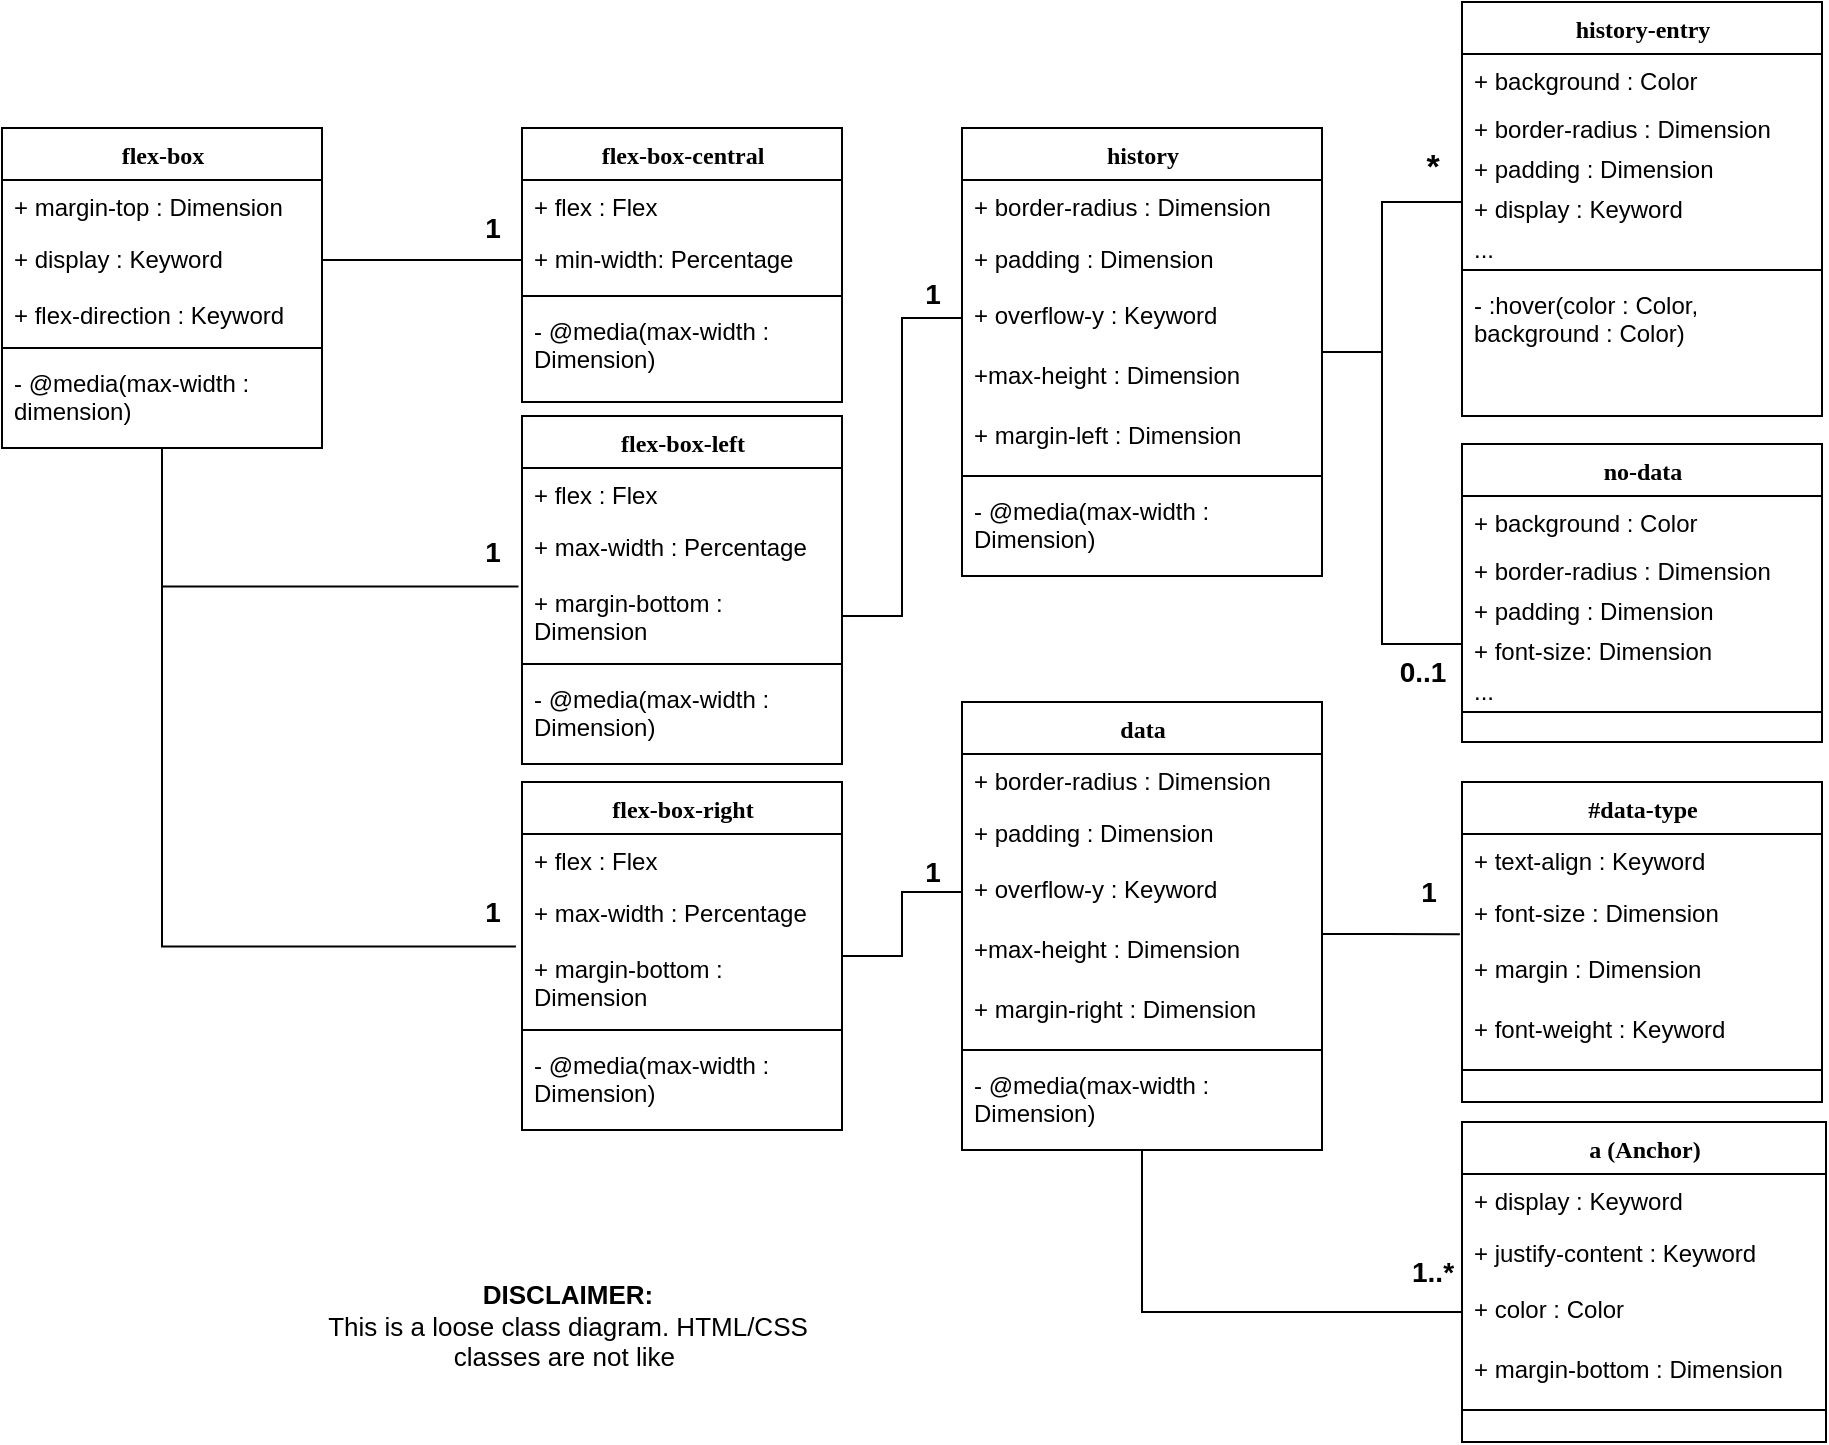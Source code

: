 <mxfile version="24.2.1" type="github">
  <diagram name="Page-1" id="9f46799a-70d6-7492-0946-bef42562c5a5">
    <mxGraphModel dx="1434" dy="820" grid="0" gridSize="10" guides="1" tooltips="1" connect="1" arrows="1" fold="1" page="1" pageScale="1" pageWidth="1100" pageHeight="850" background="none" math="0" shadow="0">
      <root>
        <mxCell id="0" />
        <mxCell id="1" parent="0" />
        <mxCell id="78961159f06e98e8-17" value="flex-box" style="swimlane;html=1;fontStyle=1;align=center;verticalAlign=top;childLayout=stackLayout;horizontal=1;startSize=26;horizontalStack=0;resizeParent=1;resizeLast=0;collapsible=1;marginBottom=0;swimlaneFillColor=#ffffff;rounded=0;shadow=0;comic=0;labelBackgroundColor=none;strokeWidth=1;fillColor=none;fontFamily=Verdana;fontSize=12" parent="1" vertex="1">
          <mxGeometry x="90" y="83" width="160" height="160" as="geometry">
            <mxRectangle x="90" y="83" width="160" height="30" as="alternateBounds" />
          </mxGeometry>
        </mxCell>
        <mxCell id="78961159f06e98e8-21" value="+ margin-top : Dimension" style="text;html=1;strokeColor=none;fillColor=none;align=left;verticalAlign=top;spacingLeft=4;spacingRight=4;whiteSpace=wrap;overflow=hidden;rotatable=0;points=[[0,0.5],[1,0.5]];portConstraint=eastwest;" parent="78961159f06e98e8-17" vertex="1">
          <mxGeometry y="26" width="160" height="26" as="geometry" />
        </mxCell>
        <mxCell id="78961159f06e98e8-23" value="+ display : Keyword" style="text;html=1;strokeColor=none;fillColor=none;align=left;verticalAlign=top;spacingLeft=4;spacingRight=4;whiteSpace=wrap;overflow=hidden;rotatable=0;points=[[0,0.5],[1,0.5]];portConstraint=eastwest;" parent="78961159f06e98e8-17" vertex="1">
          <mxGeometry y="52" width="160" height="28" as="geometry" />
        </mxCell>
        <mxCell id="78961159f06e98e8-25" value="+ flex-direction : Keyword" style="text;html=1;strokeColor=none;fillColor=none;align=left;verticalAlign=top;spacingLeft=4;spacingRight=4;whiteSpace=wrap;overflow=hidden;rotatable=0;points=[[0,0.5],[1,0.5]];portConstraint=eastwest;" parent="78961159f06e98e8-17" vertex="1">
          <mxGeometry y="80" width="160" height="26" as="geometry" />
        </mxCell>
        <mxCell id="78961159f06e98e8-19" value="" style="line;html=1;strokeWidth=1;fillColor=none;align=left;verticalAlign=middle;spacingTop=-1;spacingLeft=3;spacingRight=3;rotatable=0;labelPosition=right;points=[];portConstraint=eastwest;" parent="78961159f06e98e8-17" vertex="1">
          <mxGeometry y="106" width="160" height="8" as="geometry" />
        </mxCell>
        <mxCell id="78961159f06e98e8-27" value="- @media(max-width : dimension)" style="text;html=1;strokeColor=none;fillColor=none;align=left;verticalAlign=top;spacingLeft=4;spacingRight=4;whiteSpace=wrap;overflow=hidden;rotatable=0;points=[[0,0.5],[1,0.5]];portConstraint=eastwest;" parent="78961159f06e98e8-17" vertex="1">
          <mxGeometry y="114" width="160" height="46" as="geometry" />
        </mxCell>
        <mxCell id="VXxcSdtV-oXkEHzaBl_M-11" value="flex-box-central" style="swimlane;html=1;fontStyle=1;align=center;verticalAlign=top;childLayout=stackLayout;horizontal=1;startSize=26;horizontalStack=0;resizeParent=1;resizeLast=0;collapsible=1;marginBottom=0;swimlaneFillColor=#ffffff;rounded=0;shadow=0;comic=0;labelBackgroundColor=none;strokeWidth=1;fillColor=none;fontFamily=Verdana;fontSize=12" vertex="1" parent="1">
          <mxGeometry x="350" y="83" width="160" height="137" as="geometry">
            <mxRectangle x="90" y="83" width="160" height="30" as="alternateBounds" />
          </mxGeometry>
        </mxCell>
        <mxCell id="VXxcSdtV-oXkEHzaBl_M-12" value="+ flex : Flex" style="text;html=1;strokeColor=none;fillColor=none;align=left;verticalAlign=top;spacingLeft=4;spacingRight=4;whiteSpace=wrap;overflow=hidden;rotatable=0;points=[[0,0.5],[1,0.5]];portConstraint=eastwest;" vertex="1" parent="VXxcSdtV-oXkEHzaBl_M-11">
          <mxGeometry y="26" width="160" height="26" as="geometry" />
        </mxCell>
        <mxCell id="VXxcSdtV-oXkEHzaBl_M-14" value="+ min-width: Percentage" style="text;html=1;strokeColor=none;fillColor=none;align=left;verticalAlign=top;spacingLeft=4;spacingRight=4;whiteSpace=wrap;overflow=hidden;rotatable=0;points=[[0,0.5],[1,0.5]];portConstraint=eastwest;" vertex="1" parent="VXxcSdtV-oXkEHzaBl_M-11">
          <mxGeometry y="52" width="160" height="28" as="geometry" />
        </mxCell>
        <mxCell id="VXxcSdtV-oXkEHzaBl_M-16" value="" style="line;html=1;strokeWidth=1;fillColor=none;align=left;verticalAlign=middle;spacingTop=-1;spacingLeft=3;spacingRight=3;rotatable=0;labelPosition=right;points=[];portConstraint=eastwest;" vertex="1" parent="VXxcSdtV-oXkEHzaBl_M-11">
          <mxGeometry y="80" width="160" height="8" as="geometry" />
        </mxCell>
        <mxCell id="VXxcSdtV-oXkEHzaBl_M-17" value="- @media(max-width : Dimension)" style="text;html=1;strokeColor=none;fillColor=none;align=left;verticalAlign=top;spacingLeft=4;spacingRight=4;whiteSpace=wrap;overflow=hidden;rotatable=0;points=[[0,0.5],[1,0.5]];portConstraint=eastwest;" vertex="1" parent="VXxcSdtV-oXkEHzaBl_M-11">
          <mxGeometry y="88" width="160" height="46" as="geometry" />
        </mxCell>
        <mxCell id="VXxcSdtV-oXkEHzaBl_M-3" style="edgeStyle=orthogonalEdgeStyle;rounded=0;orthogonalLoop=1;jettySize=auto;html=1;strokeColor=default;align=center;verticalAlign=middle;fontFamily=Helvetica;fontSize=11;fontColor=default;labelBackgroundColor=default;endArrow=none;endFill=0;entryX=0;entryY=0.5;entryDx=0;entryDy=0;" edge="1" parent="1" source="78961159f06e98e8-23" target="VXxcSdtV-oXkEHzaBl_M-14">
          <mxGeometry relative="1" as="geometry">
            <mxPoint x="350" y="149" as="targetPoint" />
          </mxGeometry>
        </mxCell>
        <mxCell id="VXxcSdtV-oXkEHzaBl_M-19" value="1" style="text;html=1;align=center;verticalAlign=middle;resizable=0;points=[];autosize=1;strokeColor=none;fillColor=none;fontFamily=Helvetica;fontSize=14;fontColor=default;labelBackgroundColor=default;fontStyle=1" vertex="1" parent="1">
          <mxGeometry x="320" y="118" width="30" height="30" as="geometry" />
        </mxCell>
        <mxCell id="VXxcSdtV-oXkEHzaBl_M-20" value="flex-box-left" style="swimlane;html=1;fontStyle=1;align=center;verticalAlign=top;childLayout=stackLayout;horizontal=1;startSize=26;horizontalStack=0;resizeParent=1;resizeLast=0;collapsible=1;marginBottom=0;swimlaneFillColor=#ffffff;rounded=0;shadow=0;comic=0;labelBackgroundColor=none;strokeWidth=1;fillColor=none;fontFamily=Verdana;fontSize=12" vertex="1" parent="1">
          <mxGeometry x="350" y="227" width="160" height="174" as="geometry">
            <mxRectangle x="90" y="83" width="160" height="30" as="alternateBounds" />
          </mxGeometry>
        </mxCell>
        <mxCell id="VXxcSdtV-oXkEHzaBl_M-21" value="+ flex : Flex" style="text;html=1;strokeColor=none;fillColor=none;align=left;verticalAlign=top;spacingLeft=4;spacingRight=4;whiteSpace=wrap;overflow=hidden;rotatable=0;points=[[0,0.5],[1,0.5]];portConstraint=eastwest;" vertex="1" parent="VXxcSdtV-oXkEHzaBl_M-20">
          <mxGeometry y="26" width="160" height="26" as="geometry" />
        </mxCell>
        <mxCell id="VXxcSdtV-oXkEHzaBl_M-23" value="+ max-width : Percentage" style="text;html=1;strokeColor=none;fillColor=none;align=left;verticalAlign=top;spacingLeft=4;spacingRight=4;whiteSpace=wrap;overflow=hidden;rotatable=0;points=[[0,0.5],[1,0.5]];portConstraint=eastwest;" vertex="1" parent="VXxcSdtV-oXkEHzaBl_M-20">
          <mxGeometry y="52" width="160" height="28" as="geometry" />
        </mxCell>
        <mxCell id="VXxcSdtV-oXkEHzaBl_M-24" value="+ margin-bottom : Dimension" style="text;html=1;strokeColor=none;fillColor=none;align=left;verticalAlign=top;spacingLeft=4;spacingRight=4;whiteSpace=wrap;overflow=hidden;rotatable=0;points=[[0,0.5],[1,0.5]];portConstraint=eastwest;" vertex="1" parent="VXxcSdtV-oXkEHzaBl_M-20">
          <mxGeometry y="80" width="160" height="40" as="geometry" />
        </mxCell>
        <mxCell id="VXxcSdtV-oXkEHzaBl_M-25" value="" style="line;html=1;strokeWidth=1;fillColor=none;align=left;verticalAlign=middle;spacingTop=-1;spacingLeft=3;spacingRight=3;rotatable=0;labelPosition=right;points=[];portConstraint=eastwest;" vertex="1" parent="VXxcSdtV-oXkEHzaBl_M-20">
          <mxGeometry y="120" width="160" height="8" as="geometry" />
        </mxCell>
        <mxCell id="VXxcSdtV-oXkEHzaBl_M-26" value="- @media(max-width : Dimension)" style="text;html=1;strokeColor=none;fillColor=none;align=left;verticalAlign=top;spacingLeft=4;spacingRight=4;whiteSpace=wrap;overflow=hidden;rotatable=0;points=[[0,0.5],[1,0.5]];portConstraint=eastwest;" vertex="1" parent="VXxcSdtV-oXkEHzaBl_M-20">
          <mxGeometry y="128" width="160" height="46" as="geometry" />
        </mxCell>
        <mxCell id="VXxcSdtV-oXkEHzaBl_M-59" style="edgeStyle=orthogonalEdgeStyle;rounded=0;orthogonalLoop=1;jettySize=auto;html=1;entryX=0;entryY=0.5;entryDx=0;entryDy=0;strokeColor=default;align=center;verticalAlign=middle;fontFamily=Helvetica;fontSize=11;fontColor=default;labelBackgroundColor=default;endArrow=none;endFill=0;" edge="1" parent="1" source="VXxcSdtV-oXkEHzaBl_M-34" target="VXxcSdtV-oXkEHzaBl_M-54">
          <mxGeometry relative="1" as="geometry" />
        </mxCell>
        <mxCell id="VXxcSdtV-oXkEHzaBl_M-34" value="flex-box-right" style="swimlane;html=1;fontStyle=1;align=center;verticalAlign=top;childLayout=stackLayout;horizontal=1;startSize=26;horizontalStack=0;resizeParent=1;resizeLast=0;collapsible=1;marginBottom=0;swimlaneFillColor=#ffffff;rounded=0;shadow=0;comic=0;labelBackgroundColor=none;strokeWidth=1;fillColor=none;fontFamily=Verdana;fontSize=12" vertex="1" parent="1">
          <mxGeometry x="350" y="410" width="160" height="174" as="geometry">
            <mxRectangle x="90" y="83" width="160" height="30" as="alternateBounds" />
          </mxGeometry>
        </mxCell>
        <mxCell id="VXxcSdtV-oXkEHzaBl_M-35" value="+ flex : Flex" style="text;html=1;strokeColor=none;fillColor=none;align=left;verticalAlign=top;spacingLeft=4;spacingRight=4;whiteSpace=wrap;overflow=hidden;rotatable=0;points=[[0,0.5],[1,0.5]];portConstraint=eastwest;" vertex="1" parent="VXxcSdtV-oXkEHzaBl_M-34">
          <mxGeometry y="26" width="160" height="26" as="geometry" />
        </mxCell>
        <mxCell id="VXxcSdtV-oXkEHzaBl_M-36" value="+ max-width : Percentage" style="text;html=1;strokeColor=none;fillColor=none;align=left;verticalAlign=top;spacingLeft=4;spacingRight=4;whiteSpace=wrap;overflow=hidden;rotatable=0;points=[[0,0.5],[1,0.5]];portConstraint=eastwest;" vertex="1" parent="VXxcSdtV-oXkEHzaBl_M-34">
          <mxGeometry y="52" width="160" height="28" as="geometry" />
        </mxCell>
        <mxCell id="VXxcSdtV-oXkEHzaBl_M-37" value="+ margin-bottom : Dimension" style="text;html=1;strokeColor=none;fillColor=none;align=left;verticalAlign=top;spacingLeft=4;spacingRight=4;whiteSpace=wrap;overflow=hidden;rotatable=0;points=[[0,0.5],[1,0.5]];portConstraint=eastwest;" vertex="1" parent="VXxcSdtV-oXkEHzaBl_M-34">
          <mxGeometry y="80" width="160" height="40" as="geometry" />
        </mxCell>
        <mxCell id="VXxcSdtV-oXkEHzaBl_M-38" value="" style="line;html=1;strokeWidth=1;fillColor=none;align=left;verticalAlign=middle;spacingTop=-1;spacingLeft=3;spacingRight=3;rotatable=0;labelPosition=right;points=[];portConstraint=eastwest;" vertex="1" parent="VXxcSdtV-oXkEHzaBl_M-34">
          <mxGeometry y="120" width="160" height="8" as="geometry" />
        </mxCell>
        <mxCell id="VXxcSdtV-oXkEHzaBl_M-39" value="- @media(max-width : Dimension)" style="text;html=1;strokeColor=none;fillColor=none;align=left;verticalAlign=top;spacingLeft=4;spacingRight=4;whiteSpace=wrap;overflow=hidden;rotatable=0;points=[[0,0.5],[1,0.5]];portConstraint=eastwest;" vertex="1" parent="VXxcSdtV-oXkEHzaBl_M-34">
          <mxGeometry y="128" width="160" height="46" as="geometry" />
        </mxCell>
        <mxCell id="VXxcSdtV-oXkEHzaBl_M-40" style="edgeStyle=orthogonalEdgeStyle;rounded=0;orthogonalLoop=1;jettySize=auto;html=1;entryX=-0.011;entryY=0.131;entryDx=0;entryDy=0;entryPerimeter=0;strokeColor=default;align=center;verticalAlign=middle;fontFamily=Helvetica;fontSize=11;fontColor=default;labelBackgroundColor=default;endArrow=none;endFill=0;" edge="1" parent="1" source="78961159f06e98e8-17" target="VXxcSdtV-oXkEHzaBl_M-24">
          <mxGeometry relative="1" as="geometry" />
        </mxCell>
        <mxCell id="VXxcSdtV-oXkEHzaBl_M-41" style="edgeStyle=orthogonalEdgeStyle;rounded=0;orthogonalLoop=1;jettySize=auto;html=1;entryX=-0.019;entryY=0.056;entryDx=0;entryDy=0;entryPerimeter=0;strokeColor=default;align=center;verticalAlign=middle;fontFamily=Helvetica;fontSize=11;fontColor=default;labelBackgroundColor=default;endArrow=none;endFill=0;" edge="1" parent="1" source="78961159f06e98e8-17" target="VXxcSdtV-oXkEHzaBl_M-37">
          <mxGeometry relative="1" as="geometry" />
        </mxCell>
        <mxCell id="VXxcSdtV-oXkEHzaBl_M-42" value="1" style="text;html=1;align=center;verticalAlign=middle;resizable=0;points=[];autosize=1;strokeColor=none;fillColor=none;fontFamily=Helvetica;fontSize=14;fontColor=default;labelBackgroundColor=default;fontStyle=1" vertex="1" parent="1">
          <mxGeometry x="320" y="280" width="30" height="30" as="geometry" />
        </mxCell>
        <mxCell id="VXxcSdtV-oXkEHzaBl_M-43" value="1" style="text;html=1;align=center;verticalAlign=middle;resizable=0;points=[];autosize=1;strokeColor=none;fillColor=none;fontFamily=Helvetica;fontSize=14;fontColor=default;labelBackgroundColor=default;fontStyle=1" vertex="1" parent="1">
          <mxGeometry x="320" y="460" width="30" height="30" as="geometry" />
        </mxCell>
        <mxCell id="VXxcSdtV-oXkEHzaBl_M-116" style="edgeStyle=orthogonalEdgeStyle;rounded=0;orthogonalLoop=1;jettySize=auto;html=1;entryX=0;entryY=0.5;entryDx=0;entryDy=0;strokeColor=default;align=center;verticalAlign=middle;fontFamily=Helvetica;fontSize=11;fontColor=default;labelBackgroundColor=default;endArrow=none;endFill=0;" edge="1" parent="1" source="VXxcSdtV-oXkEHzaBl_M-44" target="VXxcSdtV-oXkEHzaBl_M-104">
          <mxGeometry relative="1" as="geometry">
            <Array as="points">
              <mxPoint x="780" y="195" />
              <mxPoint x="780" y="120" />
            </Array>
          </mxGeometry>
        </mxCell>
        <mxCell id="VXxcSdtV-oXkEHzaBl_M-117" style="edgeStyle=orthogonalEdgeStyle;rounded=0;orthogonalLoop=1;jettySize=auto;html=1;entryX=0;entryY=0.5;entryDx=0;entryDy=0;strokeColor=default;align=center;verticalAlign=middle;fontFamily=Helvetica;fontSize=11;fontColor=default;labelBackgroundColor=default;endArrow=none;endFill=0;" edge="1" parent="1" source="VXxcSdtV-oXkEHzaBl_M-44" target="VXxcSdtV-oXkEHzaBl_M-112">
          <mxGeometry relative="1" as="geometry">
            <Array as="points">
              <mxPoint x="780" y="195" />
              <mxPoint x="780" y="341" />
            </Array>
          </mxGeometry>
        </mxCell>
        <mxCell id="VXxcSdtV-oXkEHzaBl_M-44" value="history" style="swimlane;html=1;fontStyle=1;align=center;verticalAlign=top;childLayout=stackLayout;horizontal=1;startSize=26;horizontalStack=0;resizeParent=1;resizeLast=0;collapsible=1;marginBottom=0;swimlaneFillColor=#ffffff;rounded=0;shadow=0;comic=0;labelBackgroundColor=none;strokeWidth=1;fillColor=none;fontFamily=Verdana;fontSize=12" vertex="1" parent="1">
          <mxGeometry x="570" y="83" width="180" height="224" as="geometry">
            <mxRectangle x="90" y="83" width="160" height="30" as="alternateBounds" />
          </mxGeometry>
        </mxCell>
        <mxCell id="VXxcSdtV-oXkEHzaBl_M-45" value="+ border-radius : Dimension" style="text;html=1;strokeColor=none;fillColor=none;align=left;verticalAlign=top;spacingLeft=4;spacingRight=4;whiteSpace=wrap;overflow=hidden;rotatable=0;points=[[0,0.5],[1,0.5]];portConstraint=eastwest;" vertex="1" parent="VXxcSdtV-oXkEHzaBl_M-44">
          <mxGeometry y="26" width="180" height="26" as="geometry" />
        </mxCell>
        <mxCell id="VXxcSdtV-oXkEHzaBl_M-46" value="+ padding : Dimension" style="text;html=1;strokeColor=none;fillColor=none;align=left;verticalAlign=top;spacingLeft=4;spacingRight=4;whiteSpace=wrap;overflow=hidden;rotatable=0;points=[[0,0.5],[1,0.5]];portConstraint=eastwest;" vertex="1" parent="VXxcSdtV-oXkEHzaBl_M-44">
          <mxGeometry y="52" width="180" height="28" as="geometry" />
        </mxCell>
        <mxCell id="VXxcSdtV-oXkEHzaBl_M-47" value="+ overflow-y : Keyword" style="text;html=1;strokeColor=none;fillColor=none;align=left;verticalAlign=top;spacingLeft=4;spacingRight=4;whiteSpace=wrap;overflow=hidden;rotatable=0;points=[[0,0.5],[1,0.5]];portConstraint=eastwest;" vertex="1" parent="VXxcSdtV-oXkEHzaBl_M-44">
          <mxGeometry y="80" width="180" height="30" as="geometry" />
        </mxCell>
        <mxCell id="VXxcSdtV-oXkEHzaBl_M-50" value="+max-height : Dimension" style="text;html=1;strokeColor=none;fillColor=none;align=left;verticalAlign=top;spacingLeft=4;spacingRight=4;whiteSpace=wrap;overflow=hidden;rotatable=0;points=[[0,0.5],[1,0.5]];portConstraint=eastwest;" vertex="1" parent="VXxcSdtV-oXkEHzaBl_M-44">
          <mxGeometry y="110" width="180" height="30" as="geometry" />
        </mxCell>
        <mxCell id="VXxcSdtV-oXkEHzaBl_M-65" value="+ margin-left : Dimension" style="text;html=1;strokeColor=none;fillColor=none;align=left;verticalAlign=top;spacingLeft=4;spacingRight=4;whiteSpace=wrap;overflow=hidden;rotatable=0;points=[[0,0.5],[1,0.5]];portConstraint=eastwest;" vertex="1" parent="VXxcSdtV-oXkEHzaBl_M-44">
          <mxGeometry y="140" width="180" height="30" as="geometry" />
        </mxCell>
        <mxCell id="VXxcSdtV-oXkEHzaBl_M-48" value="" style="line;html=1;strokeWidth=1;fillColor=none;align=left;verticalAlign=middle;spacingTop=-1;spacingLeft=3;spacingRight=3;rotatable=0;labelPosition=right;points=[];portConstraint=eastwest;" vertex="1" parent="VXxcSdtV-oXkEHzaBl_M-44">
          <mxGeometry y="170" width="180" height="8" as="geometry" />
        </mxCell>
        <mxCell id="VXxcSdtV-oXkEHzaBl_M-49" value="- @media(max-width : Dimension)" style="text;html=1;strokeColor=none;fillColor=none;align=left;verticalAlign=top;spacingLeft=4;spacingRight=4;whiteSpace=wrap;overflow=hidden;rotatable=0;points=[[0,0.5],[1,0.5]];portConstraint=eastwest;" vertex="1" parent="VXxcSdtV-oXkEHzaBl_M-44">
          <mxGeometry y="178" width="180" height="46" as="geometry" />
        </mxCell>
        <mxCell id="VXxcSdtV-oXkEHzaBl_M-97" style="edgeStyle=orthogonalEdgeStyle;rounded=0;orthogonalLoop=1;jettySize=auto;html=1;entryX=0;entryY=0.5;entryDx=0;entryDy=0;strokeColor=default;align=center;verticalAlign=middle;fontFamily=Helvetica;fontSize=11;fontColor=default;labelBackgroundColor=default;endArrow=none;endFill=0;" edge="1" parent="1" source="VXxcSdtV-oXkEHzaBl_M-51" target="VXxcSdtV-oXkEHzaBl_M-90">
          <mxGeometry relative="1" as="geometry" />
        </mxCell>
        <mxCell id="VXxcSdtV-oXkEHzaBl_M-51" value="data" style="swimlane;html=1;fontStyle=1;align=center;verticalAlign=top;childLayout=stackLayout;horizontal=1;startSize=26;horizontalStack=0;resizeParent=1;resizeLast=0;collapsible=1;marginBottom=0;swimlaneFillColor=#ffffff;rounded=0;shadow=0;comic=0;labelBackgroundColor=none;strokeWidth=1;fillColor=none;fontFamily=Verdana;fontSize=12" vertex="1" parent="1">
          <mxGeometry x="570" y="370" width="180" height="224" as="geometry">
            <mxRectangle x="90" y="83" width="160" height="30" as="alternateBounds" />
          </mxGeometry>
        </mxCell>
        <mxCell id="VXxcSdtV-oXkEHzaBl_M-52" value="+ border-radius : Dimension" style="text;html=1;strokeColor=none;fillColor=none;align=left;verticalAlign=top;spacingLeft=4;spacingRight=4;whiteSpace=wrap;overflow=hidden;rotatable=0;points=[[0,0.5],[1,0.5]];portConstraint=eastwest;" vertex="1" parent="VXxcSdtV-oXkEHzaBl_M-51">
          <mxGeometry y="26" width="180" height="26" as="geometry" />
        </mxCell>
        <mxCell id="VXxcSdtV-oXkEHzaBl_M-53" value="+ padding : Dimension" style="text;html=1;strokeColor=none;fillColor=none;align=left;verticalAlign=top;spacingLeft=4;spacingRight=4;whiteSpace=wrap;overflow=hidden;rotatable=0;points=[[0,0.5],[1,0.5]];portConstraint=eastwest;" vertex="1" parent="VXxcSdtV-oXkEHzaBl_M-51">
          <mxGeometry y="52" width="180" height="28" as="geometry" />
        </mxCell>
        <mxCell id="VXxcSdtV-oXkEHzaBl_M-54" value="+ overflow-y : Keyword" style="text;html=1;strokeColor=none;fillColor=none;align=left;verticalAlign=top;spacingLeft=4;spacingRight=4;whiteSpace=wrap;overflow=hidden;rotatable=0;points=[[0,0.5],[1,0.5]];portConstraint=eastwest;" vertex="1" parent="VXxcSdtV-oXkEHzaBl_M-51">
          <mxGeometry y="80" width="180" height="30" as="geometry" />
        </mxCell>
        <mxCell id="VXxcSdtV-oXkEHzaBl_M-55" value="+max-height : Dimension" style="text;html=1;strokeColor=none;fillColor=none;align=left;verticalAlign=top;spacingLeft=4;spacingRight=4;whiteSpace=wrap;overflow=hidden;rotatable=0;points=[[0,0.5],[1,0.5]];portConstraint=eastwest;" vertex="1" parent="VXxcSdtV-oXkEHzaBl_M-51">
          <mxGeometry y="110" width="180" height="30" as="geometry" />
        </mxCell>
        <mxCell id="VXxcSdtV-oXkEHzaBl_M-66" value="+ margin-right : Dimension" style="text;html=1;strokeColor=none;fillColor=none;align=left;verticalAlign=top;spacingLeft=4;spacingRight=4;whiteSpace=wrap;overflow=hidden;rotatable=0;points=[[0,0.5],[1,0.5]];portConstraint=eastwest;" vertex="1" parent="VXxcSdtV-oXkEHzaBl_M-51">
          <mxGeometry y="140" width="180" height="30" as="geometry" />
        </mxCell>
        <mxCell id="VXxcSdtV-oXkEHzaBl_M-56" value="" style="line;html=1;strokeWidth=1;fillColor=none;align=left;verticalAlign=middle;spacingTop=-1;spacingLeft=3;spacingRight=3;rotatable=0;labelPosition=right;points=[];portConstraint=eastwest;" vertex="1" parent="VXxcSdtV-oXkEHzaBl_M-51">
          <mxGeometry y="170" width="180" height="8" as="geometry" />
        </mxCell>
        <mxCell id="VXxcSdtV-oXkEHzaBl_M-57" value="- @media(max-width : Dimension)" style="text;html=1;strokeColor=none;fillColor=none;align=left;verticalAlign=top;spacingLeft=4;spacingRight=4;whiteSpace=wrap;overflow=hidden;rotatable=0;points=[[0,0.5],[1,0.5]];portConstraint=eastwest;" vertex="1" parent="VXxcSdtV-oXkEHzaBl_M-51">
          <mxGeometry y="178" width="180" height="46" as="geometry" />
        </mxCell>
        <mxCell id="VXxcSdtV-oXkEHzaBl_M-58" style="edgeStyle=orthogonalEdgeStyle;rounded=0;orthogonalLoop=1;jettySize=auto;html=1;entryX=0;entryY=0.5;entryDx=0;entryDy=0;strokeColor=default;align=center;verticalAlign=middle;fontFamily=Helvetica;fontSize=11;fontColor=default;labelBackgroundColor=default;endArrow=none;endFill=0;" edge="1" parent="1" source="VXxcSdtV-oXkEHzaBl_M-24" target="VXxcSdtV-oXkEHzaBl_M-47">
          <mxGeometry relative="1" as="geometry" />
        </mxCell>
        <mxCell id="VXxcSdtV-oXkEHzaBl_M-60" value="1" style="text;html=1;align=center;verticalAlign=middle;resizable=0;points=[];autosize=1;strokeColor=none;fillColor=none;fontFamily=Helvetica;fontSize=14;fontColor=default;labelBackgroundColor=default;fontStyle=1" vertex="1" parent="1">
          <mxGeometry x="540" y="151" width="30" height="30" as="geometry" />
        </mxCell>
        <mxCell id="VXxcSdtV-oXkEHzaBl_M-61" value="1" style="text;html=1;align=center;verticalAlign=middle;resizable=0;points=[];autosize=1;strokeColor=none;fillColor=none;fontFamily=Helvetica;fontSize=14;fontColor=default;labelBackgroundColor=default;fontStyle=1" vertex="1" parent="1">
          <mxGeometry x="540" y="440" width="30" height="30" as="geometry" />
        </mxCell>
        <mxCell id="VXxcSdtV-oXkEHzaBl_M-67" value="#data-type" style="swimlane;html=1;fontStyle=1;align=center;verticalAlign=top;childLayout=stackLayout;horizontal=1;startSize=26;horizontalStack=0;resizeParent=1;resizeLast=0;collapsible=1;marginBottom=0;swimlaneFillColor=#ffffff;rounded=0;shadow=0;comic=0;labelBackgroundColor=none;strokeWidth=1;fillColor=none;fontFamily=Verdana;fontSize=12" vertex="1" parent="1">
          <mxGeometry x="820" y="410" width="180" height="160" as="geometry">
            <mxRectangle x="90" y="83" width="160" height="30" as="alternateBounds" />
          </mxGeometry>
        </mxCell>
        <mxCell id="VXxcSdtV-oXkEHzaBl_M-68" value="+ text-align : Keyword" style="text;html=1;strokeColor=none;fillColor=none;align=left;verticalAlign=top;spacingLeft=4;spacingRight=4;whiteSpace=wrap;overflow=hidden;rotatable=0;points=[[0,0.5],[1,0.5]];portConstraint=eastwest;" vertex="1" parent="VXxcSdtV-oXkEHzaBl_M-67">
          <mxGeometry y="26" width="180" height="26" as="geometry" />
        </mxCell>
        <mxCell id="VXxcSdtV-oXkEHzaBl_M-69" value="+ font-size : Dimension" style="text;html=1;strokeColor=none;fillColor=none;align=left;verticalAlign=top;spacingLeft=4;spacingRight=4;whiteSpace=wrap;overflow=hidden;rotatable=0;points=[[0,0.5],[1,0.5]];portConstraint=eastwest;" vertex="1" parent="VXxcSdtV-oXkEHzaBl_M-67">
          <mxGeometry y="52" width="180" height="28" as="geometry" />
        </mxCell>
        <mxCell id="VXxcSdtV-oXkEHzaBl_M-70" value="+ margin : Dimension" style="text;html=1;strokeColor=none;fillColor=none;align=left;verticalAlign=top;spacingLeft=4;spacingRight=4;whiteSpace=wrap;overflow=hidden;rotatable=0;points=[[0,0.5],[1,0.5]];portConstraint=eastwest;" vertex="1" parent="VXxcSdtV-oXkEHzaBl_M-67">
          <mxGeometry y="80" width="180" height="30" as="geometry" />
        </mxCell>
        <mxCell id="VXxcSdtV-oXkEHzaBl_M-71" value="+ font-weight : Keyword" style="text;html=1;strokeColor=none;fillColor=none;align=left;verticalAlign=top;spacingLeft=4;spacingRight=4;whiteSpace=wrap;overflow=hidden;rotatable=0;points=[[0,0.5],[1,0.5]];portConstraint=eastwest;" vertex="1" parent="VXxcSdtV-oXkEHzaBl_M-67">
          <mxGeometry y="110" width="180" height="30" as="geometry" />
        </mxCell>
        <mxCell id="VXxcSdtV-oXkEHzaBl_M-73" value="" style="line;html=1;strokeWidth=1;fillColor=none;align=left;verticalAlign=middle;spacingTop=-1;spacingLeft=3;spacingRight=3;rotatable=0;labelPosition=right;points=[];portConstraint=eastwest;" vertex="1" parent="VXxcSdtV-oXkEHzaBl_M-67">
          <mxGeometry y="140" width="180" height="8" as="geometry" />
        </mxCell>
        <mxCell id="VXxcSdtV-oXkEHzaBl_M-87" value="a (Anchor)" style="swimlane;html=1;fontStyle=1;align=center;verticalAlign=top;childLayout=stackLayout;horizontal=1;startSize=26;horizontalStack=0;resizeParent=1;resizeLast=0;collapsible=1;marginBottom=0;swimlaneFillColor=#ffffff;rounded=0;shadow=0;comic=0;labelBackgroundColor=none;strokeWidth=1;fillColor=none;fontFamily=Verdana;fontSize=12" vertex="1" parent="1">
          <mxGeometry x="820" y="580" width="182" height="160" as="geometry">
            <mxRectangle x="90" y="83" width="160" height="30" as="alternateBounds" />
          </mxGeometry>
        </mxCell>
        <mxCell id="VXxcSdtV-oXkEHzaBl_M-88" value="+ display : Keyword" style="text;html=1;strokeColor=none;fillColor=none;align=left;verticalAlign=top;spacingLeft=4;spacingRight=4;whiteSpace=wrap;overflow=hidden;rotatable=0;points=[[0,0.5],[1,0.5]];portConstraint=eastwest;" vertex="1" parent="VXxcSdtV-oXkEHzaBl_M-87">
          <mxGeometry y="26" width="182" height="26" as="geometry" />
        </mxCell>
        <mxCell id="VXxcSdtV-oXkEHzaBl_M-89" value="+ justify-content : Keyword" style="text;html=1;strokeColor=none;fillColor=none;align=left;verticalAlign=top;spacingLeft=4;spacingRight=4;whiteSpace=wrap;overflow=hidden;rotatable=0;points=[[0,0.5],[1,0.5]];portConstraint=eastwest;" vertex="1" parent="VXxcSdtV-oXkEHzaBl_M-87">
          <mxGeometry y="52" width="182" height="28" as="geometry" />
        </mxCell>
        <mxCell id="VXxcSdtV-oXkEHzaBl_M-90" value="+ color : Color" style="text;html=1;strokeColor=none;fillColor=none;align=left;verticalAlign=top;spacingLeft=4;spacingRight=4;whiteSpace=wrap;overflow=hidden;rotatable=0;points=[[0,0.5],[1,0.5]];portConstraint=eastwest;" vertex="1" parent="VXxcSdtV-oXkEHzaBl_M-87">
          <mxGeometry y="80" width="182" height="30" as="geometry" />
        </mxCell>
        <mxCell id="VXxcSdtV-oXkEHzaBl_M-91" value="+ margin-bottom : Dimension" style="text;html=1;strokeColor=none;fillColor=none;align=left;verticalAlign=top;spacingLeft=4;spacingRight=4;whiteSpace=wrap;overflow=hidden;rotatable=0;points=[[0,0.5],[1,0.5]];portConstraint=eastwest;" vertex="1" parent="VXxcSdtV-oXkEHzaBl_M-87">
          <mxGeometry y="110" width="182" height="30" as="geometry" />
        </mxCell>
        <mxCell id="VXxcSdtV-oXkEHzaBl_M-93" value="" style="line;html=1;strokeWidth=1;fillColor=none;align=left;verticalAlign=middle;spacingTop=-1;spacingLeft=3;spacingRight=3;rotatable=0;labelPosition=right;points=[];portConstraint=eastwest;" vertex="1" parent="VXxcSdtV-oXkEHzaBl_M-87">
          <mxGeometry y="140" width="182" height="8" as="geometry" />
        </mxCell>
        <mxCell id="VXxcSdtV-oXkEHzaBl_M-96" style="edgeStyle=orthogonalEdgeStyle;rounded=0;orthogonalLoop=1;jettySize=auto;html=1;entryX=-0.006;entryY=-0.131;entryDx=0;entryDy=0;entryPerimeter=0;strokeColor=default;align=center;verticalAlign=middle;fontFamily=Helvetica;fontSize=11;fontColor=default;labelBackgroundColor=default;endArrow=none;endFill=0;" edge="1" parent="1" source="VXxcSdtV-oXkEHzaBl_M-51" target="VXxcSdtV-oXkEHzaBl_M-70">
          <mxGeometry relative="1" as="geometry">
            <Array as="points">
              <mxPoint x="781" y="486" />
              <mxPoint x="781" y="486" />
            </Array>
          </mxGeometry>
        </mxCell>
        <mxCell id="VXxcSdtV-oXkEHzaBl_M-98" value="1" style="text;html=1;align=center;verticalAlign=middle;resizable=0;points=[];autosize=1;strokeColor=none;fillColor=none;fontFamily=Helvetica;fontSize=14;fontColor=default;labelBackgroundColor=default;fontStyle=1" vertex="1" parent="1">
          <mxGeometry x="788" y="450" width="30" height="30" as="geometry" />
        </mxCell>
        <mxCell id="VXxcSdtV-oXkEHzaBl_M-99" value="1..*" style="text;html=1;align=center;verticalAlign=middle;resizable=0;points=[];autosize=1;strokeColor=none;fillColor=none;fontFamily=Helvetica;fontSize=14;fontColor=default;labelBackgroundColor=default;fontStyle=1" vertex="1" parent="1">
          <mxGeometry x="785" y="640" width="40" height="30" as="geometry" />
        </mxCell>
        <mxCell id="VXxcSdtV-oXkEHzaBl_M-100" value="history-entry" style="swimlane;html=1;fontStyle=1;align=center;verticalAlign=top;childLayout=stackLayout;horizontal=1;startSize=26;horizontalStack=0;resizeParent=1;resizeLast=0;collapsible=1;marginBottom=0;swimlaneFillColor=#ffffff;rounded=0;shadow=0;comic=0;labelBackgroundColor=none;strokeWidth=1;fillColor=none;fontFamily=Verdana;fontSize=12" vertex="1" parent="1">
          <mxGeometry x="820" y="20" width="180" height="207" as="geometry">
            <mxRectangle x="90" y="83" width="160" height="30" as="alternateBounds" />
          </mxGeometry>
        </mxCell>
        <mxCell id="VXxcSdtV-oXkEHzaBl_M-101" value="+ background : Color" style="text;html=1;strokeColor=none;fillColor=none;align=left;verticalAlign=top;spacingLeft=4;spacingRight=4;whiteSpace=wrap;overflow=hidden;rotatable=0;points=[[0,0.5],[1,0.5]];portConstraint=eastwest;" vertex="1" parent="VXxcSdtV-oXkEHzaBl_M-100">
          <mxGeometry y="26" width="180" height="24" as="geometry" />
        </mxCell>
        <mxCell id="VXxcSdtV-oXkEHzaBl_M-102" value="+ border-radius : Dimension" style="text;html=1;strokeColor=none;fillColor=none;align=left;verticalAlign=top;spacingLeft=4;spacingRight=4;whiteSpace=wrap;overflow=hidden;rotatable=0;points=[[0,0.5],[1,0.5]];portConstraint=eastwest;" vertex="1" parent="VXxcSdtV-oXkEHzaBl_M-100">
          <mxGeometry y="50" width="180" height="20" as="geometry" />
        </mxCell>
        <mxCell id="VXxcSdtV-oXkEHzaBl_M-103" value="+ padding : Dimension" style="text;html=1;strokeColor=none;fillColor=none;align=left;verticalAlign=top;spacingLeft=4;spacingRight=4;whiteSpace=wrap;overflow=hidden;rotatable=0;points=[[0,0.5],[1,0.5]];portConstraint=eastwest;" vertex="1" parent="VXxcSdtV-oXkEHzaBl_M-100">
          <mxGeometry y="70" width="180" height="20" as="geometry" />
        </mxCell>
        <mxCell id="VXxcSdtV-oXkEHzaBl_M-104" value="+ display : Keyword" style="text;html=1;strokeColor=none;fillColor=none;align=left;verticalAlign=top;spacingLeft=4;spacingRight=4;whiteSpace=wrap;overflow=hidden;rotatable=0;points=[[0,0.5],[1,0.5]];portConstraint=eastwest;" vertex="1" parent="VXxcSdtV-oXkEHzaBl_M-100">
          <mxGeometry y="90" width="180" height="20" as="geometry" />
        </mxCell>
        <mxCell id="VXxcSdtV-oXkEHzaBl_M-105" value="..." style="text;html=1;strokeColor=none;fillColor=none;align=left;verticalAlign=top;spacingLeft=4;spacingRight=4;whiteSpace=wrap;overflow=hidden;rotatable=0;points=[[0,0.5],[1,0.5]];portConstraint=eastwest;" vertex="1" parent="VXxcSdtV-oXkEHzaBl_M-100">
          <mxGeometry y="110" width="180" height="20" as="geometry" />
        </mxCell>
        <mxCell id="VXxcSdtV-oXkEHzaBl_M-106" value="" style="line;html=1;strokeWidth=1;fillColor=none;align=left;verticalAlign=middle;spacingTop=-1;spacingLeft=3;spacingRight=3;rotatable=0;labelPosition=right;points=[];portConstraint=eastwest;" vertex="1" parent="VXxcSdtV-oXkEHzaBl_M-100">
          <mxGeometry y="130" width="180" height="8" as="geometry" />
        </mxCell>
        <mxCell id="VXxcSdtV-oXkEHzaBl_M-107" value="- :hover(color : Color, background : Color)" style="text;html=1;strokeColor=none;fillColor=none;align=left;verticalAlign=top;spacingLeft=4;spacingRight=4;whiteSpace=wrap;overflow=hidden;rotatable=0;points=[[0,0.5],[1,0.5]];portConstraint=eastwest;" vertex="1" parent="VXxcSdtV-oXkEHzaBl_M-100">
          <mxGeometry y="138" width="180" height="46" as="geometry" />
        </mxCell>
        <mxCell id="VXxcSdtV-oXkEHzaBl_M-108" value="no-data" style="swimlane;html=1;fontStyle=1;align=center;verticalAlign=top;childLayout=stackLayout;horizontal=1;startSize=26;horizontalStack=0;resizeParent=1;resizeLast=0;collapsible=1;marginBottom=0;swimlaneFillColor=#ffffff;rounded=0;shadow=0;comic=0;labelBackgroundColor=none;strokeWidth=1;fillColor=none;fontFamily=Verdana;fontSize=12" vertex="1" parent="1">
          <mxGeometry x="820" y="241" width="180" height="149" as="geometry">
            <mxRectangle x="90" y="83" width="160" height="30" as="alternateBounds" />
          </mxGeometry>
        </mxCell>
        <mxCell id="VXxcSdtV-oXkEHzaBl_M-109" value="+ background : Color" style="text;html=1;strokeColor=none;fillColor=none;align=left;verticalAlign=top;spacingLeft=4;spacingRight=4;whiteSpace=wrap;overflow=hidden;rotatable=0;points=[[0,0.5],[1,0.5]];portConstraint=eastwest;" vertex="1" parent="VXxcSdtV-oXkEHzaBl_M-108">
          <mxGeometry y="26" width="180" height="24" as="geometry" />
        </mxCell>
        <mxCell id="VXxcSdtV-oXkEHzaBl_M-110" value="+ border-radius : Dimension" style="text;html=1;strokeColor=none;fillColor=none;align=left;verticalAlign=top;spacingLeft=4;spacingRight=4;whiteSpace=wrap;overflow=hidden;rotatable=0;points=[[0,0.5],[1,0.5]];portConstraint=eastwest;" vertex="1" parent="VXxcSdtV-oXkEHzaBl_M-108">
          <mxGeometry y="50" width="180" height="20" as="geometry" />
        </mxCell>
        <mxCell id="VXxcSdtV-oXkEHzaBl_M-111" value="+ padding : Dimension" style="text;html=1;strokeColor=none;fillColor=none;align=left;verticalAlign=top;spacingLeft=4;spacingRight=4;whiteSpace=wrap;overflow=hidden;rotatable=0;points=[[0,0.5],[1,0.5]];portConstraint=eastwest;" vertex="1" parent="VXxcSdtV-oXkEHzaBl_M-108">
          <mxGeometry y="70" width="180" height="20" as="geometry" />
        </mxCell>
        <mxCell id="VXxcSdtV-oXkEHzaBl_M-112" value="+ font-size: Dimension" style="text;html=1;strokeColor=none;fillColor=none;align=left;verticalAlign=top;spacingLeft=4;spacingRight=4;whiteSpace=wrap;overflow=hidden;rotatable=0;points=[[0,0.5],[1,0.5]];portConstraint=eastwest;" vertex="1" parent="VXxcSdtV-oXkEHzaBl_M-108">
          <mxGeometry y="90" width="180" height="20" as="geometry" />
        </mxCell>
        <mxCell id="VXxcSdtV-oXkEHzaBl_M-113" value="..." style="text;html=1;strokeColor=none;fillColor=none;align=left;verticalAlign=top;spacingLeft=4;spacingRight=4;whiteSpace=wrap;overflow=hidden;rotatable=0;points=[[0,0.5],[1,0.5]];portConstraint=eastwest;" vertex="1" parent="VXxcSdtV-oXkEHzaBl_M-108">
          <mxGeometry y="110" width="180" height="20" as="geometry" />
        </mxCell>
        <mxCell id="VXxcSdtV-oXkEHzaBl_M-114" value="" style="line;html=1;strokeWidth=1;fillColor=none;align=left;verticalAlign=middle;spacingTop=-1;spacingLeft=3;spacingRight=3;rotatable=0;labelPosition=right;points=[];portConstraint=eastwest;" vertex="1" parent="VXxcSdtV-oXkEHzaBl_M-108">
          <mxGeometry y="130" width="180" height="8" as="geometry" />
        </mxCell>
        <mxCell id="VXxcSdtV-oXkEHzaBl_M-118" value="*" style="text;html=1;align=center;verticalAlign=middle;resizable=0;points=[];autosize=1;strokeColor=none;fillColor=none;fontFamily=Helvetica;fontSize=17;fontColor=default;labelBackgroundColor=default;fontStyle=1" vertex="1" parent="1">
          <mxGeometry x="790" y="88" width="30" height="30" as="geometry" />
        </mxCell>
        <mxCell id="VXxcSdtV-oXkEHzaBl_M-119" value="0..1" style="text;html=1;align=center;verticalAlign=middle;resizable=0;points=[];autosize=1;strokeColor=none;fillColor=none;fontFamily=Helvetica;fontSize=14;fontColor=default;labelBackgroundColor=default;fontStyle=1" vertex="1" parent="1">
          <mxGeometry x="775" y="340" width="50" height="30" as="geometry" />
        </mxCell>
        <mxCell id="VXxcSdtV-oXkEHzaBl_M-120" value="&lt;div style=&quot;font-size: 13px;&quot;&gt;&lt;b style=&quot;font-size: 13px;&quot;&gt;DISCLAIMER:&lt;/b&gt;&lt;/div&gt;&lt;div style=&quot;font-size: 13px;&quot;&gt;This is a loose class diagram. HTML/CSS classes are not like&amp;nbsp; &lt;br style=&quot;font-size: 13px;&quot;&gt;&lt;/div&gt;" style="text;html=1;align=center;verticalAlign=middle;whiteSpace=wrap;rounded=0;fontFamily=Helvetica;fontSize=13;fontColor=default;labelBackgroundColor=default;" vertex="1" parent="1">
          <mxGeometry x="240" y="636" width="266" height="91" as="geometry" />
        </mxCell>
      </root>
    </mxGraphModel>
  </diagram>
</mxfile>
